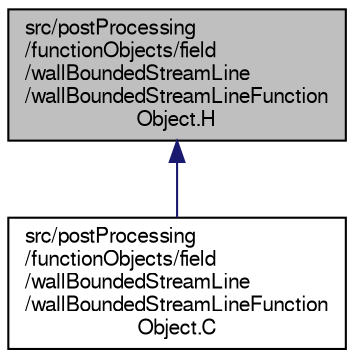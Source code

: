 digraph "src/postProcessing/functionObjects/field/wallBoundedStreamLine/wallBoundedStreamLineFunctionObject.H"
{
  bgcolor="transparent";
  edge [fontname="FreeSans",fontsize="10",labelfontname="FreeSans",labelfontsize="10"];
  node [fontname="FreeSans",fontsize="10",shape=record];
  Node282 [label="src/postProcessing\l/functionObjects/field\l/wallBoundedStreamLine\l/wallBoundedStreamLineFunction\lObject.H",height=0.2,width=0.4,color="black", fillcolor="grey75", style="filled", fontcolor="black"];
  Node282 -> Node283 [dir="back",color="midnightblue",fontsize="10",style="solid",fontname="FreeSans"];
  Node283 [label="src/postProcessing\l/functionObjects/field\l/wallBoundedStreamLine\l/wallBoundedStreamLineFunction\lObject.C",height=0.2,width=0.4,color="black",URL="$a13475.html"];
}

